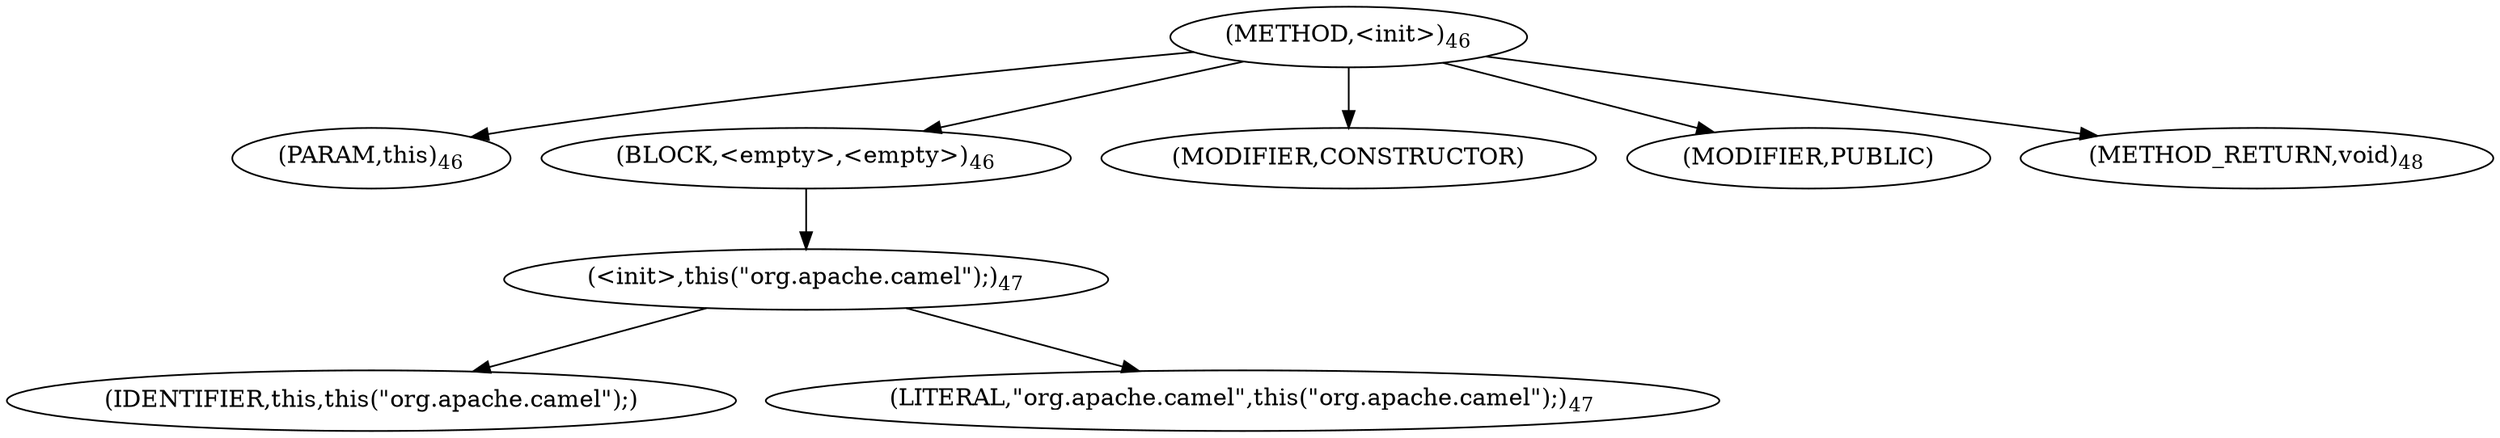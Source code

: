 digraph "&lt;init&gt;" {  
"107" [label = <(METHOD,&lt;init&gt;)<SUB>46</SUB>> ]
"4" [label = <(PARAM,this)<SUB>46</SUB>> ]
"108" [label = <(BLOCK,&lt;empty&gt;,&lt;empty&gt;)<SUB>46</SUB>> ]
"109" [label = <(&lt;init&gt;,this(&quot;org.apache.camel&quot;);)<SUB>47</SUB>> ]
"3" [label = <(IDENTIFIER,this,this(&quot;org.apache.camel&quot;);)> ]
"110" [label = <(LITERAL,&quot;org.apache.camel&quot;,this(&quot;org.apache.camel&quot;);)<SUB>47</SUB>> ]
"111" [label = <(MODIFIER,CONSTRUCTOR)> ]
"112" [label = <(MODIFIER,PUBLIC)> ]
"113" [label = <(METHOD_RETURN,void)<SUB>48</SUB>> ]
  "107" -> "4" 
  "107" -> "108" 
  "107" -> "111" 
  "107" -> "112" 
  "107" -> "113" 
  "108" -> "109" 
  "109" -> "3" 
  "109" -> "110" 
}
